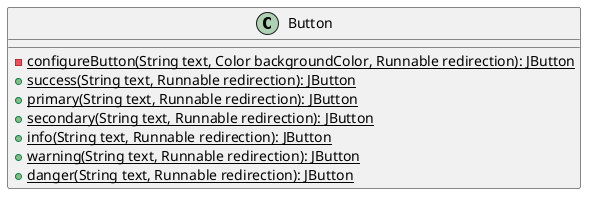 @startuml

class Button {
  - {static} configureButton(String text, Color backgroundColor, Runnable redirection): JButton
  + {static} success(String text, Runnable redirection): JButton
  + {static} primary(String text, Runnable redirection): JButton
  + {static} secondary(String text, Runnable redirection): JButton
  + {static} info(String text, Runnable redirection): JButton
  + {static} warning(String text, Runnable redirection): JButton
  + {static} danger(String text, Runnable redirection): JButton
}

@enduml